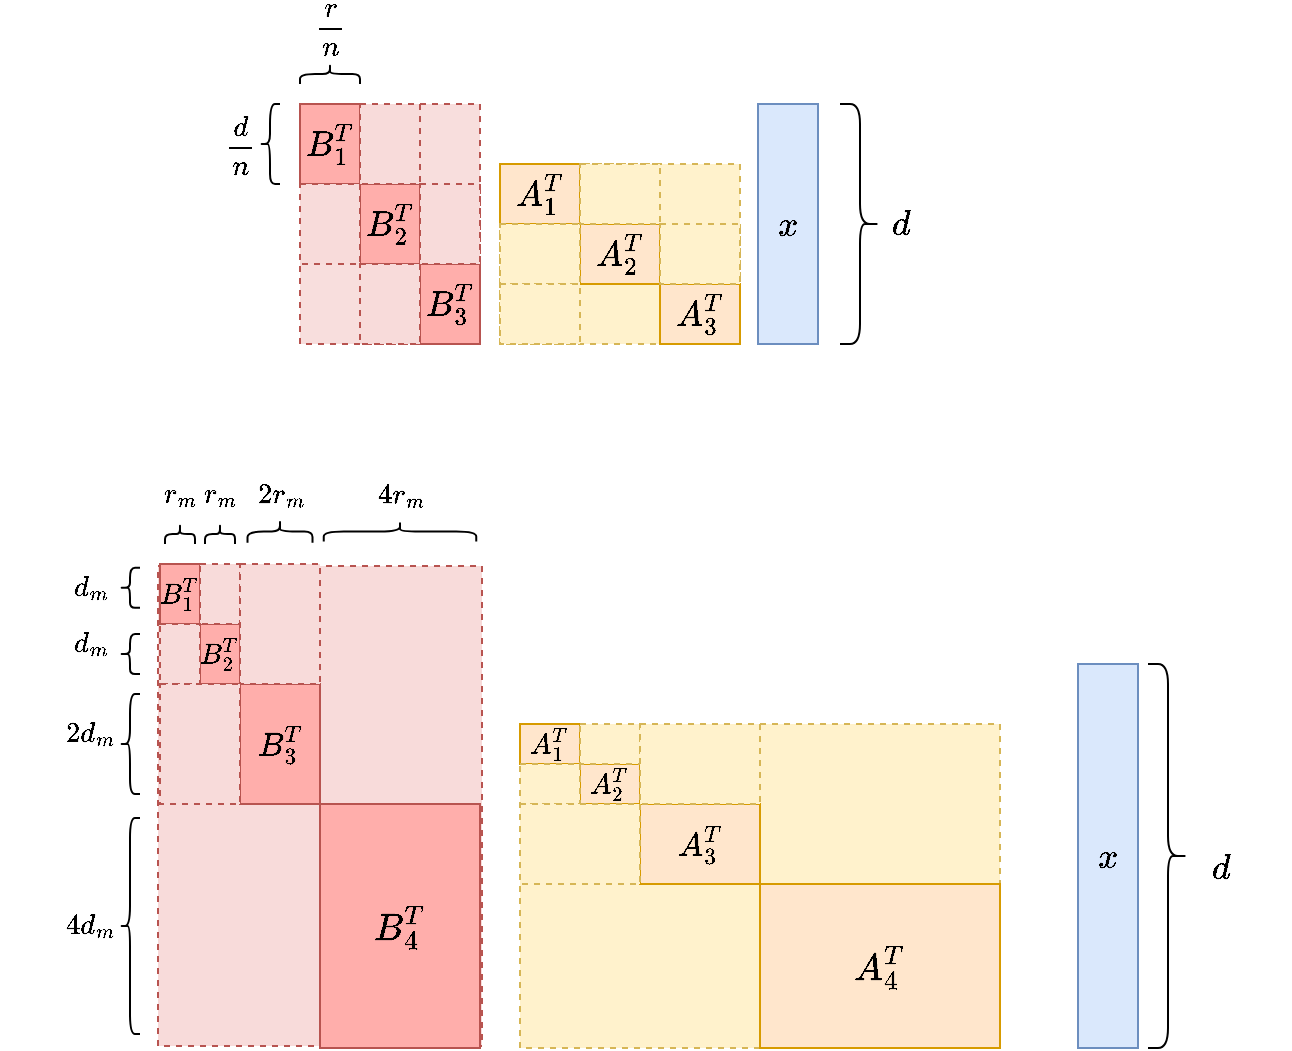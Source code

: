 <mxfile version="24.2.1" type="github">
  <diagram name="第 1 页" id="-bEXV1iYkv8T15Lc8a1U">
    <mxGraphModel dx="1013" dy="707" grid="1" gridSize="10" guides="1" tooltips="1" connect="1" arrows="1" fold="1" page="1" pageScale="1" pageWidth="827" pageHeight="1169" math="1" shadow="0">
      <root>
        <mxCell id="0" />
        <mxCell id="1" parent="0" />
        <mxCell id="A0UPaZDPUTei-wH8WIzl-1" value="&lt;font style=&quot;font-size: 15px;&quot;&gt;$$x$$&lt;/font&gt;" style="rounded=0;whiteSpace=wrap;html=1;fillColor=#dae8fc;strokeColor=#6c8ebf;" vertex="1" parent="1">
          <mxGeometry x="399" y="280" width="30" height="120" as="geometry" />
        </mxCell>
        <mxCell id="A0UPaZDPUTei-wH8WIzl-35" value="" style="rounded=0;whiteSpace=wrap;html=1;dashed=1;fillColor=#fff2cc;strokeColor=#d6b656;" vertex="1" parent="1">
          <mxGeometry x="270" y="310" width="120" height="90" as="geometry" />
        </mxCell>
        <mxCell id="A0UPaZDPUTei-wH8WIzl-38" value="&lt;span style=&quot;font-size: 15px;&quot;&gt;$$A_{2}^{T}$$&lt;/span&gt;" style="rounded=0;whiteSpace=wrap;html=1;fillColor=#ffe6cc;strokeColor=#d79b00;" vertex="1" parent="1">
          <mxGeometry x="310" y="340" width="40" height="30" as="geometry" />
        </mxCell>
        <mxCell id="A0UPaZDPUTei-wH8WIzl-39" value="&lt;span style=&quot;font-size: 15px;&quot;&gt;$$A_{3}^{T}$$&lt;/span&gt;" style="rounded=0;whiteSpace=wrap;html=1;fillColor=#FFE6CC;strokeColor=#d79b00;" vertex="1" parent="1">
          <mxGeometry x="350" y="370" width="40" height="30" as="geometry" />
        </mxCell>
        <mxCell id="A0UPaZDPUTei-wH8WIzl-50" value="" style="group;fillColor=#f8dedd;strokeColor=#b85450;dashed=1;" vertex="1" connectable="0" parent="1">
          <mxGeometry x="170" y="280" width="90" height="120" as="geometry" />
        </mxCell>
        <mxCell id="A0UPaZDPUTei-wH8WIzl-68" value="&lt;span style=&quot;font-size: 15px;&quot;&gt;$$B_{1}^{T}$$&lt;/span&gt;" style="rounded=0;whiteSpace=wrap;html=1;fillColor=#FFAEAB;strokeColor=#b85450;" vertex="1" parent="A0UPaZDPUTei-wH8WIzl-50">
          <mxGeometry width="30" height="40" as="geometry" />
        </mxCell>
        <mxCell id="A0UPaZDPUTei-wH8WIzl-69" value="&lt;span style=&quot;font-size: 15px;&quot;&gt;$$B_{2}^{T}$$&lt;/span&gt;" style="rounded=0;whiteSpace=wrap;html=1;fillColor=#FFAEAB;strokeColor=#b85450;" vertex="1" parent="A0UPaZDPUTei-wH8WIzl-50">
          <mxGeometry x="30" y="40" width="30" height="40" as="geometry" />
        </mxCell>
        <mxCell id="A0UPaZDPUTei-wH8WIzl-70" value="&lt;span style=&quot;font-size: 15px;&quot;&gt;$$B_{3}^{T}$$&lt;/span&gt;" style="rounded=0;whiteSpace=wrap;html=1;fillColor=#FFAEAB;strokeColor=#b85450;" vertex="1" parent="A0UPaZDPUTei-wH8WIzl-50">
          <mxGeometry x="60" y="80" width="30" height="40" as="geometry" />
        </mxCell>
        <mxCell id="A0UPaZDPUTei-wH8WIzl-128" value="&lt;div&gt;&lt;br&gt;&lt;/div&gt;" style="rounded=0;whiteSpace=wrap;html=1;fillColor=#F8DBDA;strokeColor=#b85450;dashed=1;" vertex="1" parent="A0UPaZDPUTei-wH8WIzl-50">
          <mxGeometry y="40" width="30" height="40" as="geometry" />
        </mxCell>
        <mxCell id="A0UPaZDPUTei-wH8WIzl-129" value="&lt;div&gt;&lt;br&gt;&lt;/div&gt;" style="rounded=0;whiteSpace=wrap;html=1;fillColor=#F8DBDA;strokeColor=#b85450;dashed=1;" vertex="1" parent="A0UPaZDPUTei-wH8WIzl-50">
          <mxGeometry x="30" y="80" width="30" height="40" as="geometry" />
        </mxCell>
        <mxCell id="A0UPaZDPUTei-wH8WIzl-130" value="&lt;div&gt;&lt;br&gt;&lt;/div&gt;" style="rounded=0;whiteSpace=wrap;html=1;fillColor=#F8DBDA;strokeColor=#b85450;dashed=1;" vertex="1" parent="A0UPaZDPUTei-wH8WIzl-50">
          <mxGeometry x="30" width="30" height="40" as="geometry" />
        </mxCell>
        <mxCell id="A0UPaZDPUTei-wH8WIzl-131" value="&lt;div&gt;&lt;br&gt;&lt;/div&gt;" style="rounded=0;whiteSpace=wrap;html=1;fillColor=#F8DBDA;strokeColor=#b85450;dashed=1;" vertex="1" parent="A0UPaZDPUTei-wH8WIzl-50">
          <mxGeometry x="60" y="40" width="30" height="40" as="geometry" />
        </mxCell>
        <mxCell id="A0UPaZDPUTei-wH8WIzl-64" value="" style="shape=curlyBracket;whiteSpace=wrap;html=1;rounded=1;flipH=1;labelPosition=right;verticalLabelPosition=middle;align=left;verticalAlign=middle;" vertex="1" parent="1">
          <mxGeometry x="440" y="280" width="20" height="120" as="geometry" />
        </mxCell>
        <mxCell id="A0UPaZDPUTei-wH8WIzl-65" value="&lt;font style=&quot;font-size: 15px;&quot;&gt;$$d$$&lt;/font&gt;" style="text;html=1;align=center;verticalAlign=middle;resizable=0;points=[];autosize=1;strokeColor=none;fillColor=none;" vertex="1" parent="1">
          <mxGeometry x="435" y="325" width="70" height="30" as="geometry" />
        </mxCell>
        <mxCell id="A0UPaZDPUTei-wH8WIzl-67" value="&lt;font style=&quot;font-size: 15px;&quot;&gt;$$A_{1}^{T}$$&lt;/font&gt;" style="rounded=0;whiteSpace=wrap;html=1;fillColor=#ffe6cc;strokeColor=#d79b00;" vertex="1" parent="1">
          <mxGeometry x="270" y="310" width="40" height="30" as="geometry" />
        </mxCell>
        <mxCell id="A0UPaZDPUTei-wH8WIzl-71" value="" style="shape=curlyBracket;whiteSpace=wrap;html=1;rounded=1;labelPosition=left;verticalLabelPosition=middle;align=right;verticalAlign=middle;" vertex="1" parent="1">
          <mxGeometry x="150" y="280" width="10" height="40" as="geometry" />
        </mxCell>
        <mxCell id="A0UPaZDPUTei-wH8WIzl-73" value="$$\frac{d}{n}$$" style="text;html=1;align=center;verticalAlign=middle;resizable=0;points=[];autosize=1;strokeColor=none;fillColor=none;" vertex="1" parent="1">
          <mxGeometry x="90" y="285" width="100" height="30" as="geometry" />
        </mxCell>
        <mxCell id="A0UPaZDPUTei-wH8WIzl-74" value="" style="shape=curlyBracket;whiteSpace=wrap;html=1;rounded=1;flipH=1;labelPosition=right;verticalLabelPosition=middle;align=left;verticalAlign=middle;rotation=-90;size=0.5;" vertex="1" parent="1">
          <mxGeometry x="180" y="250" width="10" height="30" as="geometry" />
        </mxCell>
        <mxCell id="A0UPaZDPUTei-wH8WIzl-76" value="$$\frac{r}{n}$$" style="text;html=1;align=center;verticalAlign=middle;resizable=0;points=[];autosize=1;strokeColor=none;fillColor=none;" vertex="1" parent="1">
          <mxGeometry x="135" y="228" width="100" height="30" as="geometry" />
        </mxCell>
        <mxCell id="A0UPaZDPUTei-wH8WIzl-77" value="&lt;font style=&quot;font-size: 15px;&quot;&gt;$$x$$&lt;/font&gt;" style="rounded=0;whiteSpace=wrap;html=1;fillColor=#dae8fc;strokeColor=#6c8ebf;" vertex="1" parent="1">
          <mxGeometry x="559" y="560" width="30" height="192" as="geometry" />
        </mxCell>
        <mxCell id="A0UPaZDPUTei-wH8WIzl-78" value="" style="rounded=0;whiteSpace=wrap;html=1;dashed=1;fillColor=#fff2cc;strokeColor=#d6b656;" vertex="1" parent="1">
          <mxGeometry x="280" y="590" width="240" height="162" as="geometry" />
        </mxCell>
        <mxCell id="A0UPaZDPUTei-wH8WIzl-80" value="&lt;font style=&quot;font-size: 16px;&quot;&gt;$$A_{4}^{T}$$&lt;/font&gt;" style="rounded=0;whiteSpace=wrap;html=1;fillColor=#FFE6CC;strokeColor=#d79b00;" vertex="1" parent="1">
          <mxGeometry x="400" y="670" width="120" height="82" as="geometry" />
        </mxCell>
        <mxCell id="A0UPaZDPUTei-wH8WIzl-85" value="" style="shape=curlyBracket;whiteSpace=wrap;html=1;rounded=1;flipH=1;labelPosition=right;verticalLabelPosition=middle;align=left;verticalAlign=middle;" vertex="1" parent="1">
          <mxGeometry x="594" y="560" width="20" height="192" as="geometry" />
        </mxCell>
        <mxCell id="A0UPaZDPUTei-wH8WIzl-86" value="&lt;font style=&quot;font-size: 15px;&quot;&gt;$$d$$&lt;/font&gt;" style="text;html=1;align=center;verticalAlign=middle;resizable=0;points=[];autosize=1;strokeColor=none;fillColor=none;" vertex="1" parent="1">
          <mxGeometry x="595" y="647" width="70" height="30" as="geometry" />
        </mxCell>
        <mxCell id="A0UPaZDPUTei-wH8WIzl-87" value="&lt;font style=&quot;font-size: 14px;&quot;&gt;$$A_{3}^{T}$$&lt;/font&gt;" style="rounded=0;whiteSpace=wrap;html=1;fillColor=#ffe6cc;strokeColor=#d79b00;" vertex="1" parent="1">
          <mxGeometry x="340" y="630" width="60" height="40" as="geometry" />
        </mxCell>
        <mxCell id="A0UPaZDPUTei-wH8WIzl-97" value="&lt;font style=&quot;font-size: 12px;&quot;&gt;$$A_{1}^{T}$$&lt;/font&gt;" style="rounded=0;whiteSpace=wrap;html=1;fillColor=#ffe6cc;strokeColor=#d79b00;" vertex="1" parent="1">
          <mxGeometry x="280" y="590" width="30" height="20" as="geometry" />
        </mxCell>
        <mxCell id="A0UPaZDPUTei-wH8WIzl-98" value="&lt;font style=&quot;font-size: 12px;&quot;&gt;$$A_{2}^{T}$$&lt;/font&gt;" style="rounded=0;whiteSpace=wrap;html=1;fillColor=#ffe6cc;strokeColor=#d79b00;" vertex="1" parent="1">
          <mxGeometry x="310" y="610" width="30" height="20" as="geometry" />
        </mxCell>
        <mxCell id="A0UPaZDPUTei-wH8WIzl-113" value="" style="rounded=0;whiteSpace=wrap;html=1;dashed=1;fillColor=#F8DBDA;strokeColor=#b85450;rotation=-90;" vertex="1" parent="1">
          <mxGeometry x="60" y="550" width="240" height="162" as="geometry" />
        </mxCell>
        <mxCell id="A0UPaZDPUTei-wH8WIzl-114" value="&lt;span style=&quot;font-size: 16px;&quot;&gt;$$B_{4}^{T}$$&lt;/span&gt;" style="rounded=0;whiteSpace=wrap;html=1;fillColor=#FFAEAB;strokeColor=#b85450;" vertex="1" parent="1">
          <mxGeometry x="180" y="630" width="80" height="122" as="geometry" />
        </mxCell>
        <mxCell id="A0UPaZDPUTei-wH8WIzl-120" value="&lt;span style=&quot;font-size: 14px;&quot;&gt;$$B_{3}^{T}$$&lt;/span&gt;" style="rounded=0;whiteSpace=wrap;html=1;fillColor=#FFAEAB;strokeColor=#b85450;" vertex="1" parent="1">
          <mxGeometry x="140" y="570" width="40" height="60" as="geometry" />
        </mxCell>
        <mxCell id="A0UPaZDPUTei-wH8WIzl-121" value="&lt;br&gt;$$B_{2}^{T}$$&lt;div&gt;&lt;br&gt;&lt;/div&gt;" style="rounded=0;whiteSpace=wrap;html=1;fillColor=#FFAEAB;strokeColor=#b85450;" vertex="1" parent="1">
          <mxGeometry x="120" y="540" width="20" height="30" as="geometry" />
        </mxCell>
        <mxCell id="A0UPaZDPUTei-wH8WIzl-122" value="&lt;br&gt;&lt;span style=&quot;color: rgb(0, 0, 0); font-family: Helvetica; font-size: 12px; font-style: normal; font-variant-ligatures: normal; font-variant-caps: normal; font-weight: 400; letter-spacing: normal; orphans: 2; text-align: center; text-indent: 0px; text-transform: none; widows: 2; word-spacing: 0px; -webkit-text-stroke-width: 0px; white-space: normal; background-color: rgb(251, 251, 251); text-decoration-thickness: initial; text-decoration-style: initial; text-decoration-color: initial; display: inline !important; float: none;&quot;&gt;$$B_{1}^{T}$$&lt;/span&gt;&lt;div&gt;&lt;br/&gt;&lt;/div&gt;" style="rounded=0;whiteSpace=wrap;html=1;fillColor=#FFAEAB;strokeColor=#b85450;shadow=0;" vertex="1" parent="1">
          <mxGeometry x="100" y="510" width="20" height="30" as="geometry" />
        </mxCell>
        <mxCell id="A0UPaZDPUTei-wH8WIzl-124" value="&lt;div&gt;&lt;br&gt;&lt;/div&gt;" style="rounded=0;whiteSpace=wrap;html=1;fillColor=#F8DBDA;strokeColor=#b85450;dashed=1;" vertex="1" parent="1">
          <mxGeometry x="120" y="510" width="20" height="30" as="geometry" />
        </mxCell>
        <mxCell id="A0UPaZDPUTei-wH8WIzl-125" value="&lt;div&gt;&lt;br&gt;&lt;/div&gt;" style="rounded=0;whiteSpace=wrap;html=1;fillColor=#F8DBDA;strokeColor=#b85450;dashed=1;" vertex="1" parent="1">
          <mxGeometry x="100" y="540" width="20" height="30" as="geometry" />
        </mxCell>
        <mxCell id="A0UPaZDPUTei-wH8WIzl-126" value="&lt;div&gt;&lt;br&gt;&lt;/div&gt;" style="rounded=0;whiteSpace=wrap;html=1;fillColor=#F8DBDA;strokeColor=#b85450;dashed=1;" vertex="1" parent="1">
          <mxGeometry x="140" y="510" width="40" height="60" as="geometry" />
        </mxCell>
        <mxCell id="A0UPaZDPUTei-wH8WIzl-127" value="&lt;div&gt;&lt;br&gt;&lt;/div&gt;" style="rounded=0;whiteSpace=wrap;html=1;fillColor=#F8DBDA;strokeColor=#b85450;dashed=1;" vertex="1" parent="1">
          <mxGeometry x="100" y="570" width="40" height="60" as="geometry" />
        </mxCell>
        <mxCell id="A0UPaZDPUTei-wH8WIzl-132" value="" style="rounded=0;whiteSpace=wrap;html=1;dashed=1;fillColor=#fff2cc;strokeColor=#d6b656;" vertex="1" parent="1">
          <mxGeometry x="270" y="340" width="40" height="30" as="geometry" />
        </mxCell>
        <mxCell id="A0UPaZDPUTei-wH8WIzl-133" value="" style="rounded=0;whiteSpace=wrap;html=1;dashed=1;fillColor=#fff2cc;strokeColor=#d6b656;" vertex="1" parent="1">
          <mxGeometry x="270" y="370" width="40" height="30" as="geometry" />
        </mxCell>
        <mxCell id="A0UPaZDPUTei-wH8WIzl-134" value="" style="rounded=0;whiteSpace=wrap;html=1;dashed=1;fillColor=#fff2cc;strokeColor=#d6b656;" vertex="1" parent="1">
          <mxGeometry x="310" y="310" width="40" height="30" as="geometry" />
        </mxCell>
        <mxCell id="A0UPaZDPUTei-wH8WIzl-135" value="" style="rounded=0;whiteSpace=wrap;html=1;dashed=1;fillColor=#fff2cc;strokeColor=#d6b656;" vertex="1" parent="1">
          <mxGeometry x="350" y="340" width="40" height="30" as="geometry" />
        </mxCell>
        <mxCell id="A0UPaZDPUTei-wH8WIzl-136" value="" style="rounded=0;whiteSpace=wrap;html=1;dashed=1;fillColor=#fff2cc;strokeColor=#d6b656;" vertex="1" parent="1">
          <mxGeometry x="280" y="610" width="30" height="20" as="geometry" />
        </mxCell>
        <mxCell id="A0UPaZDPUTei-wH8WIzl-137" value="" style="rounded=0;whiteSpace=wrap;html=1;dashed=1;fillColor=#fff2cc;strokeColor=#d6b656;" vertex="1" parent="1">
          <mxGeometry x="310" y="590" width="30" height="20" as="geometry" />
        </mxCell>
        <mxCell id="A0UPaZDPUTei-wH8WIzl-138" value="" style="rounded=0;whiteSpace=wrap;html=1;dashed=1;fillColor=#fff2cc;strokeColor=#d6b656;" vertex="1" parent="1">
          <mxGeometry x="280" y="630" width="60" height="40" as="geometry" />
        </mxCell>
        <mxCell id="A0UPaZDPUTei-wH8WIzl-139" value="" style="rounded=0;whiteSpace=wrap;html=1;dashed=1;fillColor=#fff2cc;strokeColor=#d6b656;" vertex="1" parent="1">
          <mxGeometry x="340" y="590" width="60" height="40" as="geometry" />
        </mxCell>
        <mxCell id="A0UPaZDPUTei-wH8WIzl-140" value="" style="shape=curlyBracket;whiteSpace=wrap;html=1;rounded=1;flipH=1;labelPosition=right;verticalLabelPosition=middle;align=left;verticalAlign=middle;rotation=-90;size=0.5;" vertex="1" parent="1">
          <mxGeometry x="105" y="487.5" width="10" height="15" as="geometry" />
        </mxCell>
        <mxCell id="A0UPaZDPUTei-wH8WIzl-141" value="" style="shape=curlyBracket;whiteSpace=wrap;html=1;rounded=1;flipH=1;labelPosition=right;verticalLabelPosition=middle;align=left;verticalAlign=middle;rotation=-90;size=0.5;" vertex="1" parent="1">
          <mxGeometry x="125" y="487.5" width="10" height="15" as="geometry" />
        </mxCell>
        <mxCell id="A0UPaZDPUTei-wH8WIzl-142" value="" style="shape=curlyBracket;whiteSpace=wrap;html=1;rounded=1;flipH=1;labelPosition=right;verticalLabelPosition=middle;align=left;verticalAlign=middle;rotation=-90;size=0.5;" vertex="1" parent="1">
          <mxGeometry x="154.38" y="477.5" width="11.25" height="32.5" as="geometry" />
        </mxCell>
        <mxCell id="A0UPaZDPUTei-wH8WIzl-143" value="" style="shape=curlyBracket;whiteSpace=wrap;html=1;rounded=1;flipH=1;labelPosition=right;verticalLabelPosition=middle;align=left;verticalAlign=middle;rotation=-90;size=0.5;" vertex="1" parent="1">
          <mxGeometry x="215" y="455.63" width="10" height="76.25" as="geometry" />
        </mxCell>
        <mxCell id="A0UPaZDPUTei-wH8WIzl-144" value="$$r_{m}$$" style="text;html=1;align=center;verticalAlign=middle;resizable=0;points=[];autosize=1;strokeColor=none;fillColor=none;" vertex="1" parent="1">
          <mxGeometry x="70" y="460" width="80" height="30" as="geometry" />
        </mxCell>
        <mxCell id="A0UPaZDPUTei-wH8WIzl-145" value="$$r_{m}$$" style="text;html=1;align=center;verticalAlign=middle;resizable=0;points=[];autosize=1;strokeColor=none;fillColor=none;" vertex="1" parent="1">
          <mxGeometry x="90" y="460" width="80" height="30" as="geometry" />
        </mxCell>
        <mxCell id="A0UPaZDPUTei-wH8WIzl-146" value="$$2r_{m}$$" style="text;html=1;align=center;verticalAlign=middle;resizable=0;points=[];autosize=1;strokeColor=none;fillColor=none;" vertex="1" parent="1">
          <mxGeometry x="115.01" y="460" width="90" height="30" as="geometry" />
        </mxCell>
        <mxCell id="A0UPaZDPUTei-wH8WIzl-147" value="$$4r_{m}$$" style="text;html=1;align=center;verticalAlign=middle;resizable=0;points=[];autosize=1;strokeColor=none;fillColor=none;" vertex="1" parent="1">
          <mxGeometry x="175" y="460" width="90" height="30" as="geometry" />
        </mxCell>
        <mxCell id="A0UPaZDPUTei-wH8WIzl-150" value="" style="shape=curlyBracket;whiteSpace=wrap;html=1;rounded=1;labelPosition=left;verticalLabelPosition=middle;align=right;verticalAlign=middle;" vertex="1" parent="1">
          <mxGeometry x="80" y="511.88" width="10" height="20" as="geometry" />
        </mxCell>
        <mxCell id="A0UPaZDPUTei-wH8WIzl-151" value="" style="shape=curlyBracket;whiteSpace=wrap;html=1;rounded=1;labelPosition=left;verticalLabelPosition=middle;align=right;verticalAlign=middle;size=0.5;" vertex="1" parent="1">
          <mxGeometry x="80" y="545" width="10" height="20" as="geometry" />
        </mxCell>
        <mxCell id="A0UPaZDPUTei-wH8WIzl-152" value="" style="shape=curlyBracket;whiteSpace=wrap;html=1;rounded=1;labelPosition=left;verticalLabelPosition=middle;align=right;verticalAlign=middle;" vertex="1" parent="1">
          <mxGeometry x="80" y="575" width="10" height="50" as="geometry" />
        </mxCell>
        <mxCell id="A0UPaZDPUTei-wH8WIzl-153" value="" style="shape=curlyBracket;whiteSpace=wrap;html=1;rounded=1;labelPosition=left;verticalLabelPosition=middle;align=right;verticalAlign=middle;" vertex="1" parent="1">
          <mxGeometry x="80" y="637" width="10" height="108" as="geometry" />
        </mxCell>
        <mxCell id="A0UPaZDPUTei-wH8WIzl-154" value="$$d_{m}$$" style="text;html=1;align=center;verticalAlign=middle;resizable=0;points=[];autosize=1;strokeColor=none;fillColor=none;" vertex="1" parent="1">
          <mxGeometry x="25" y="506.88" width="80" height="30" as="geometry" />
        </mxCell>
        <mxCell id="A0UPaZDPUTei-wH8WIzl-155" value="$$d_{m}$$" style="text;html=1;align=center;verticalAlign=middle;resizable=0;points=[];autosize=1;strokeColor=none;fillColor=none;" vertex="1" parent="1">
          <mxGeometry x="25" y="535" width="80" height="30" as="geometry" />
        </mxCell>
        <mxCell id="A0UPaZDPUTei-wH8WIzl-156" value="$$2d_{m}$$" style="text;html=1;align=center;verticalAlign=middle;resizable=0;points=[];autosize=1;strokeColor=none;fillColor=none;" vertex="1" parent="1">
          <mxGeometry x="20" y="580" width="90" height="30" as="geometry" />
        </mxCell>
        <mxCell id="A0UPaZDPUTei-wH8WIzl-157" value="$$4d_{m}$$" style="text;html=1;align=center;verticalAlign=middle;resizable=0;points=[];autosize=1;strokeColor=none;fillColor=none;" vertex="1" parent="1">
          <mxGeometry x="20" y="676" width="90" height="30" as="geometry" />
        </mxCell>
      </root>
    </mxGraphModel>
  </diagram>
</mxfile>
